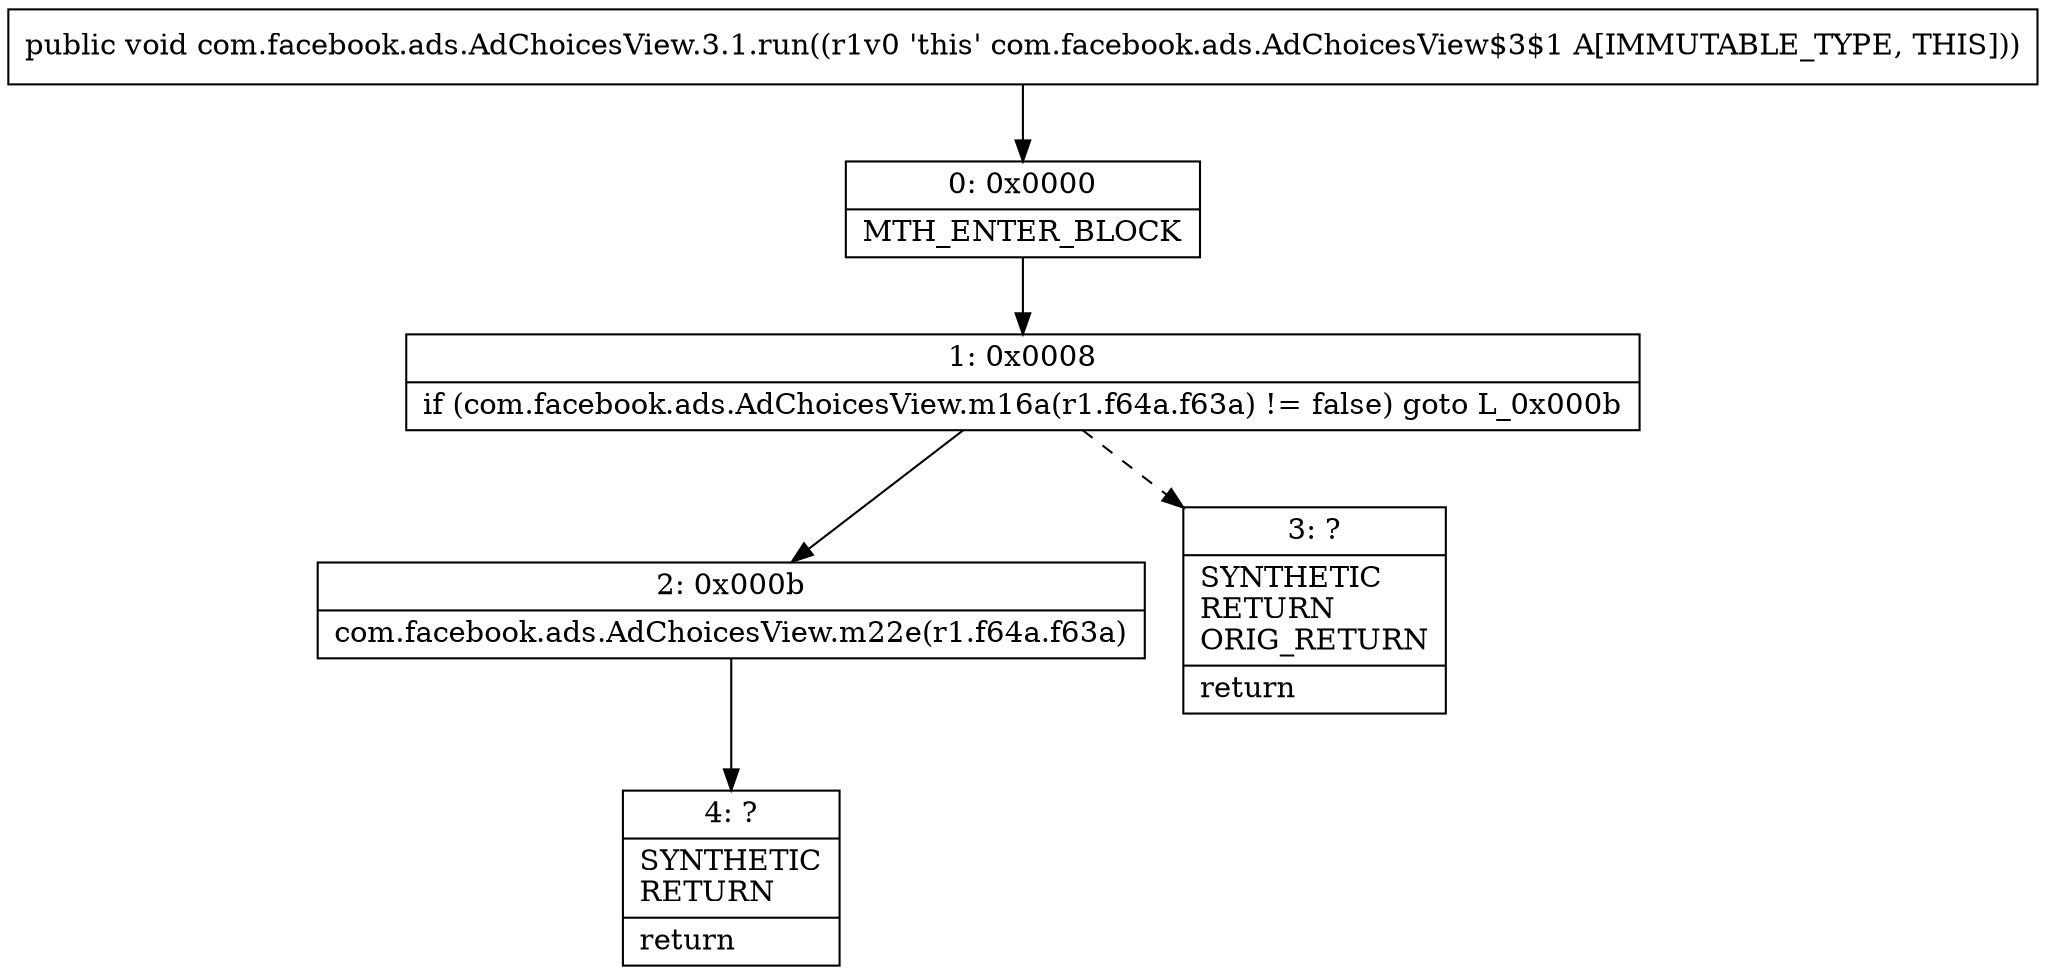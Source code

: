 digraph "CFG forcom.facebook.ads.AdChoicesView.3.1.run()V" {
Node_0 [shape=record,label="{0\:\ 0x0000|MTH_ENTER_BLOCK\l}"];
Node_1 [shape=record,label="{1\:\ 0x0008|if (com.facebook.ads.AdChoicesView.m16a(r1.f64a.f63a) != false) goto L_0x000b\l}"];
Node_2 [shape=record,label="{2\:\ 0x000b|com.facebook.ads.AdChoicesView.m22e(r1.f64a.f63a)\l}"];
Node_3 [shape=record,label="{3\:\ ?|SYNTHETIC\lRETURN\lORIG_RETURN\l|return\l}"];
Node_4 [shape=record,label="{4\:\ ?|SYNTHETIC\lRETURN\l|return\l}"];
MethodNode[shape=record,label="{public void com.facebook.ads.AdChoicesView.3.1.run((r1v0 'this' com.facebook.ads.AdChoicesView$3$1 A[IMMUTABLE_TYPE, THIS])) }"];
MethodNode -> Node_0;
Node_0 -> Node_1;
Node_1 -> Node_2;
Node_1 -> Node_3[style=dashed];
Node_2 -> Node_4;
}

